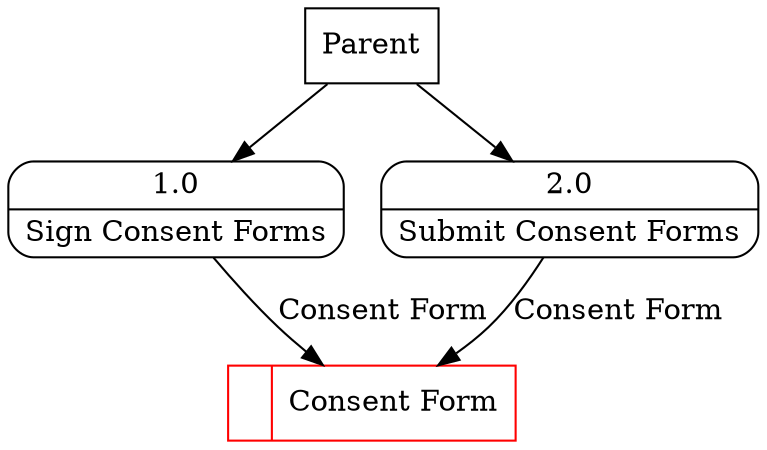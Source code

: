 digraph dfd2{ 
node[shape=record]
200 [label="<f0>  |<f1> Consent Form " color=red];
201 [label="Parent" shape=box];
202 [label="{<f0> 1.0|<f1> Sign Consent Forms }" shape=Mrecord];
203 [label="{<f0> 2.0|<f1> Submit Consent Forms }" shape=Mrecord];
201 -> 202
201 -> 203
202 -> 200 [label="Consent Form"]
203 -> 200 [label="Consent Form"]
}
